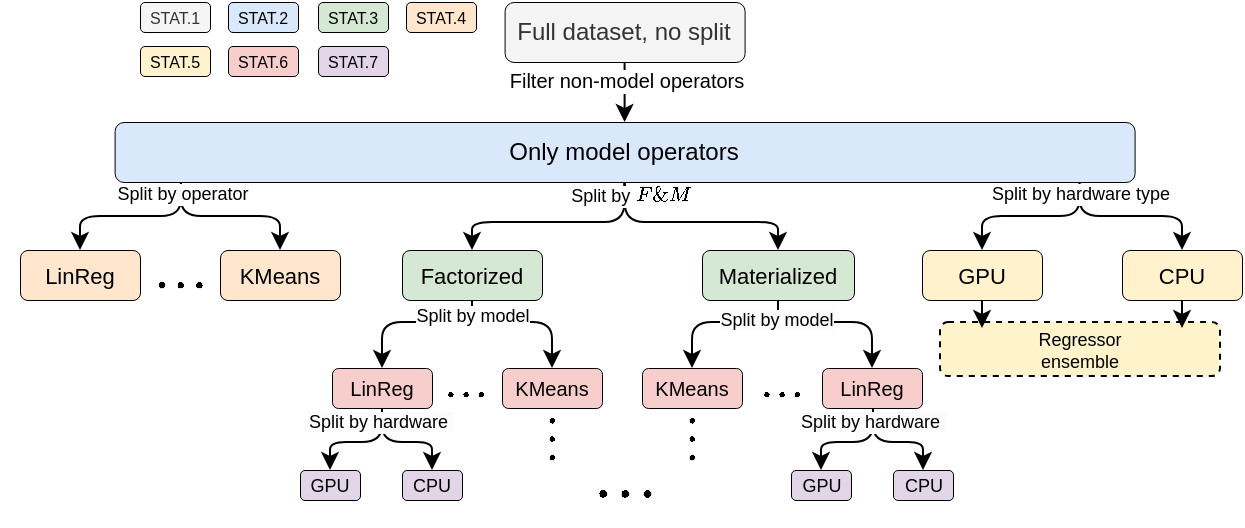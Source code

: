 <mxfile>
    <diagram id="trs140lMoVNk6_UFLpw0" name="Page-1">
        <mxGraphModel dx="1178" dy="910" grid="1" gridSize="10" guides="1" tooltips="1" connect="1" arrows="1" fold="1" page="1" pageScale="1" pageWidth="827" pageHeight="1169" math="1" shadow="0">
            <root>
                <mxCell id="0"/>
                <mxCell id="1" parent="0"/>
                <mxCell id="216" value="\(\boldsymbol{\vdots}\)" style="text;html=1;align=center;verticalAlign=middle;resizable=0;points=[];autosize=1;strokeColor=none;fillColor=none;fontSize=19;" vertex="1" parent="1">
                    <mxGeometry x="341.0" y="726" width="210" height="40" as="geometry"/>
                </mxCell>
                <mxCell id="139" value="\(\boldsymbol{\ldots}\)" style="text;html=1;align=center;verticalAlign=middle;resizable=0;points=[];autosize=1;strokeColor=none;fillColor=none;fontSize=13;" parent="1" vertex="1">
                    <mxGeometry x="258.0" y="708" width="150" height="30" as="geometry"/>
                </mxCell>
                <mxCell id="191" value="\(\boldsymbol{\ldots}\)" style="text;html=1;align=center;verticalAlign=middle;resizable=0;points=[];autosize=1;strokeColor=none;fillColor=none;fontSize=13;" vertex="1" parent="1">
                    <mxGeometry x="416.0" y="708" width="150" height="30" as="geometry"/>
                </mxCell>
                <mxCell id="204" value="\(\boldsymbol{\ldots}\)" style="text;html=1;align=center;verticalAlign=middle;resizable=0;points=[];autosize=1;strokeColor=none;fillColor=none;fontSize=19;" vertex="1" parent="1">
                    <mxGeometry x="307.3" y="751.5" width="210" height="40" as="geometry"/>
                </mxCell>
                <mxCell id="192" value="\(\boldsymbol{\ldots}\)" style="text;html=1;align=center;verticalAlign=middle;resizable=0;points=[];autosize=1;strokeColor=none;fillColor=none;fontSize=16;" vertex="1" parent="1">
                    <mxGeometry x="100.3" y="651.5" width="180" height="30" as="geometry"/>
                </mxCell>
                <mxCell id="197" value="Regressor &lt;br&gt;ensemble" style="rounded=1;whiteSpace=wrap;html=1;fontSize=9;fillColor=#FFF3CC;strokeColor=default;dashed=1;" vertex="1" parent="1">
                    <mxGeometry x="570" y="690" width="140" height="27" as="geometry"/>
                </mxCell>
                <mxCell id="123" value="" style="edgeStyle=none;html=1;rounded=1;" parent="1" source="110" target="122" edge="1">
                    <mxGeometry relative="1" as="geometry"/>
                </mxCell>
                <mxCell id="214" value="Filter non-model operators" style="edgeLabel;html=1;align=center;verticalAlign=middle;resizable=0;points=[];fontSize=10;" vertex="1" connectable="0" parent="123">
                    <mxGeometry x="-0.403" relative="1" as="geometry">
                        <mxPoint as="offset"/>
                    </mxGeometry>
                </mxCell>
                <mxCell id="110" value="Full dataset, no split" style="rounded=1;whiteSpace=wrap;html=1;fillColor=#f5f5f5;fontColor=#333333;strokeColor=#000000;strokeWidth=0.5;" parent="1" vertex="1">
                    <mxGeometry x="352.3" y="530" width="120" height="30" as="geometry"/>
                </mxCell>
                <mxCell id="114" value="Factorized" style="whiteSpace=wrap;html=1;rounded=1;fontSize=11;container=0;fillColor=#d5e8d4;strokeColor=#000000;strokeWidth=0.5;" parent="1" vertex="1">
                    <mxGeometry x="301.0" y="654" width="70" height="25" as="geometry"/>
                </mxCell>
                <mxCell id="120" value="Materialized" style="whiteSpace=wrap;html=1;rounded=1;fontSize=11;container=0;fillColor=#d5e8d4;strokeColor=#000000;strokeWidth=0.5;" parent="1" vertex="1">
                    <mxGeometry x="451.0" y="654" width="76" height="25" as="geometry"/>
                </mxCell>
                <mxCell id="135" style="edgeStyle=orthogonalEdgeStyle;html=1;fontSize=9;exitX=0.065;exitY=0.997;exitDx=0;exitDy=0;entryX=0.5;entryY=0;entryDx=0;entryDy=0;rounded=1;exitPerimeter=0;" parent="1" source="122" target="137" edge="1">
                    <mxGeometry relative="1" as="geometry">
                        <mxPoint x="190.3" y="650" as="sourcePoint"/>
                        <mxPoint x="485" y="600" as="targetPoint"/>
                    </mxGeometry>
                </mxCell>
                <mxCell id="170" style="edgeStyle=orthogonalEdgeStyle;html=1;fontSize=9;rounded=1;endArrow=none;endFill=0;exitX=0.5;exitY=1;exitDx=0;exitDy=0;entryX=0.468;entryY=-0.009;entryDx=0;entryDy=0;entryPerimeter=0;" parent="1" source="122" edge="1">
                    <mxGeometry relative="1" as="geometry">
                        <mxPoint x="412.26" y="629.82" as="targetPoint"/>
                    </mxGeometry>
                </mxCell>
                <mxCell id="122" value="Only model operators" style="whiteSpace=wrap;html=1;rounded=1;fillColor=#dae8fc;strokeColor=#000000;strokeWidth=0.5;" parent="1" vertex="1">
                    <mxGeometry x="157.3" y="590" width="510" height="30" as="geometry"/>
                </mxCell>
                <mxCell id="130" style="edgeStyle=orthogonalEdgeStyle;html=1;entryX=0.5;entryY=0;entryDx=0;entryDy=0;rounded=1;exitX=0.5;exitY=1;exitDx=0;exitDy=0;" parent="1" source="122" target="114" edge="1">
                    <mxGeometry relative="1" as="geometry">
                        <mxPoint x="412.514" y="650" as="sourcePoint"/>
                        <Array as="points">
                            <mxPoint x="412" y="640"/>
                            <mxPoint x="336" y="640"/>
                        </Array>
                    </mxGeometry>
                </mxCell>
                <mxCell id="131" style="edgeStyle=orthogonalEdgeStyle;html=1;entryX=0.5;entryY=0;entryDx=0;entryDy=0;rounded=1;exitX=0.5;exitY=1;exitDx=0;exitDy=0;" parent="1" source="122" target="120" edge="1">
                    <mxGeometry relative="1" as="geometry">
                        <mxPoint x="412.514" y="650" as="sourcePoint"/>
                        <Array as="points">
                            <mxPoint x="412" y="640"/>
                            <mxPoint x="489" y="640"/>
                        </Array>
                    </mxGeometry>
                </mxCell>
                <mxCell id="186" value="Split by \(F \&amp;amp; M\)" style="edgeLabel;html=1;align=center;verticalAlign=middle;resizable=0;points=[];fontSize=9;" vertex="1" connectable="0" parent="131">
                    <mxGeometry x="-0.798" y="2" relative="1" as="geometry">
                        <mxPoint y="-4" as="offset"/>
                    </mxGeometry>
                </mxCell>
                <mxCell id="140" style="edgeStyle=orthogonalEdgeStyle;html=1;fontSize=9;exitX=0.065;exitY=1.002;exitDx=0;exitDy=0;entryX=0.5;entryY=0;entryDx=0;entryDy=0;rounded=1;exitPerimeter=0;" parent="1" source="122" target="138" edge="1">
                    <mxGeometry relative="1" as="geometry">
                        <mxPoint x="190.3" y="650" as="sourcePoint"/>
                        <mxPoint x="445" y="625" as="targetPoint"/>
                    </mxGeometry>
                </mxCell>
                <mxCell id="188" value="Split by operator" style="edgeLabel;html=1;align=center;verticalAlign=middle;resizable=0;points=[];fontSize=9;" vertex="1" connectable="0" parent="140">
                    <mxGeometry x="-0.854" relative="1" as="geometry">
                        <mxPoint as="offset"/>
                    </mxGeometry>
                </mxCell>
                <mxCell id="142" style="edgeStyle=orthogonalEdgeStyle;html=1;fontSize=9;exitX=0.946;exitY=1.008;exitDx=0;exitDy=0;entryX=0.5;entryY=0;entryDx=0;entryDy=0;rounded=1;exitPerimeter=0;" parent="1" source="122" target="143" edge="1">
                    <mxGeometry relative="1" as="geometry">
                        <mxPoint x="641.0" y="650.33" as="sourcePoint"/>
                        <mxPoint x="901.7" y="600.08" as="targetPoint"/>
                    </mxGeometry>
                </mxCell>
                <mxCell id="196" style="edgeStyle=none;html=1;entryX=0.5;entryY=0;entryDx=0;entryDy=0;fontSize=9;endArrow=classic;endFill=1;jumpSize=6;strokeWidth=1;" edge="1" parent="1" source="143" target="195">
                    <mxGeometry relative="1" as="geometry"/>
                </mxCell>
                <mxCell id="143" value="CPU" style="whiteSpace=wrap;html=1;rounded=1;fontSize=11;container=0;fillColor=#fff2cc;strokeColor=#000000;strokeWidth=0.5;" parent="1" vertex="1">
                    <mxGeometry x="661" y="654" width="60" height="25" as="geometry"/>
                </mxCell>
                <mxCell id="194" value="" style="edgeStyle=none;html=1;fontSize=9;endArrow=classic;endFill=1;entryX=0.5;entryY=0;entryDx=0;entryDy=0;jumpSize=6;strokeWidth=1;" edge="1" parent="1" source="144" target="193">
                    <mxGeometry relative="1" as="geometry"/>
                </mxCell>
                <mxCell id="144" value="GPU" style="whiteSpace=wrap;html=1;rounded=1;fontSize=11;container=0;fillColor=#fff2cc;strokeColor=#000000;strokeWidth=0.5;" parent="1" vertex="1">
                    <mxGeometry x="561" y="654" width="60" height="25" as="geometry"/>
                </mxCell>
                <mxCell id="146" style="edgeStyle=orthogonalEdgeStyle;html=1;fontSize=9;exitX=0.946;exitY=1.023;exitDx=0;exitDy=0;entryX=0.5;entryY=0;entryDx=0;entryDy=0;rounded=1;exitPerimeter=0;" parent="1" source="122" target="144" edge="1">
                    <mxGeometry relative="1" as="geometry">
                        <mxPoint x="641.0" y="650.33" as="sourcePoint"/>
                        <mxPoint x="861.7" y="625.08" as="targetPoint"/>
                    </mxGeometry>
                </mxCell>
                <mxCell id="187" value="Split by hardware type" style="edgeLabel;html=1;align=center;verticalAlign=middle;resizable=0;points=[];fontSize=9;" vertex="1" connectable="0" parent="146">
                    <mxGeometry x="-0.872" relative="1" as="geometry">
                        <mxPoint as="offset"/>
                    </mxGeometry>
                </mxCell>
                <mxCell id="150" style="edgeStyle=orthogonalEdgeStyle;html=1;fontSize=10;entryX=0.5;entryY=0;entryDx=0;entryDy=0;startArrow=none;rounded=1;exitX=0.5;exitY=1;exitDx=0;exitDy=0;" parent="1" source="114" target="151" edge="1">
                    <mxGeometry relative="1" as="geometry">
                        <mxPoint x="336.007" y="726" as="sourcePoint"/>
                        <mxPoint x="-16.8" y="709.75" as="targetPoint"/>
                        <Array as="points">
                            <mxPoint x="336" y="690"/>
                            <mxPoint x="376" y="690"/>
                        </Array>
                    </mxGeometry>
                </mxCell>
                <mxCell id="151" value="KMeans" style="whiteSpace=wrap;html=1;rounded=1;fontSize=10;fillColor=#f8cecc;strokeColor=#000000;strokeWidth=0.5;" parent="1" vertex="1">
                    <mxGeometry x="351.0" y="713" width="50" height="20" as="geometry"/>
                </mxCell>
                <mxCell id="152" value="LinReg" style="whiteSpace=wrap;html=1;rounded=1;fontSize=10;fillColor=#f8cecc;strokeColor=#000000;strokeWidth=0.5;" parent="1" vertex="1">
                    <mxGeometry x="266.0" y="713" width="50" height="20" as="geometry"/>
                </mxCell>
                <mxCell id="154" style="edgeStyle=orthogonalEdgeStyle;html=1;fontSize=10;entryX=0.5;entryY=0;entryDx=0;entryDy=0;rounded=1;exitX=0.5;exitY=1;exitDx=0;exitDy=0;" parent="1" source="114" target="152" edge="1">
                    <mxGeometry relative="1" as="geometry">
                        <mxPoint x="336" y="726" as="sourcePoint"/>
                        <mxPoint x="-56.8" y="714.75" as="targetPoint"/>
                        <Array as="points">
                            <mxPoint x="336" y="690"/>
                            <mxPoint x="291" y="690"/>
                        </Array>
                    </mxGeometry>
                </mxCell>
                <mxCell id="189" value="Split by model" style="edgeLabel;html=1;align=center;verticalAlign=middle;resizable=0;points=[];fontSize=9;" vertex="1" connectable="0" parent="154">
                    <mxGeometry x="-0.808" relative="1" as="geometry">
                        <mxPoint as="offset"/>
                    </mxGeometry>
                </mxCell>
                <mxCell id="156" style="edgeStyle=orthogonalEdgeStyle;html=1;fontSize=10;entryX=0.5;entryY=0;entryDx=0;entryDy=0;rounded=1;exitX=0.5;exitY=1;exitDx=0;exitDy=0;" parent="1" source="120" target="157" edge="1">
                    <mxGeometry relative="1" as="geometry">
                        <mxPoint x="489.0" y="726" as="sourcePoint"/>
                        <mxPoint x="101.2" y="689.75" as="targetPoint"/>
                        <Array as="points">
                            <mxPoint x="489" y="690"/>
                            <mxPoint x="446" y="690"/>
                        </Array>
                    </mxGeometry>
                </mxCell>
                <mxCell id="157" value="KMeans" style="whiteSpace=wrap;html=1;rounded=1;fontSize=10;fillColor=#f8cecc;strokeColor=#000000;strokeWidth=0.5;" parent="1" vertex="1">
                    <mxGeometry x="421.0" y="713" width="50" height="20" as="geometry"/>
                </mxCell>
                <mxCell id="158" value="LinReg" style="whiteSpace=wrap;html=1;rounded=1;fontSize=10;fillColor=#f8cecc;strokeColor=#000000;strokeWidth=0.5;" parent="1" vertex="1">
                    <mxGeometry x="511" y="713" width="50" height="20" as="geometry"/>
                </mxCell>
                <mxCell id="160" style="edgeStyle=orthogonalEdgeStyle;html=1;fontSize=10;entryX=0.5;entryY=0;entryDx=0;entryDy=0;rounded=1;exitX=0.5;exitY=1;exitDx=0;exitDy=0;" parent="1" source="120" target="158" edge="1">
                    <mxGeometry relative="1" as="geometry">
                        <mxPoint x="489.0" y="726" as="sourcePoint"/>
                        <mxPoint x="61.2" y="714.75" as="targetPoint"/>
                        <Array as="points">
                            <mxPoint x="489" y="690"/>
                            <mxPoint x="536" y="690"/>
                        </Array>
                    </mxGeometry>
                </mxCell>
                <mxCell id="190" value="&lt;span style=&quot;background-color: rgb(251, 251, 251);&quot;&gt;Split by model&lt;/span&gt;" style="edgeLabel;html=1;align=center;verticalAlign=middle;resizable=0;points=[];fontSize=9;" vertex="1" connectable="0" parent="160">
                    <mxGeometry x="-0.764" y="-1" relative="1" as="geometry">
                        <mxPoint as="offset"/>
                    </mxGeometry>
                </mxCell>
                <mxCell id="137" value="KMeans" style="whiteSpace=wrap;html=1;rounded=1;fontSize=11;fillColor=#ffe6cc;strokeColor=#000000;strokeWidth=0.5;" parent="1" vertex="1">
                    <mxGeometry x="210" y="654" width="60" height="25" as="geometry"/>
                </mxCell>
                <mxCell id="138" value="LinReg" style="whiteSpace=wrap;html=1;rounded=1;fontSize=11;fillColor=#ffe6cc;strokeColor=#000000;strokeWidth=0.5;" parent="1" vertex="1">
                    <mxGeometry x="110" y="654" width="60" height="25" as="geometry"/>
                </mxCell>
                <mxCell id="174" style="edgeStyle=orthogonalEdgeStyle;html=1;fontSize=9;exitX=0.5;exitY=1;exitDx=0;exitDy=0;entryX=0.5;entryY=0;entryDx=0;entryDy=0;rounded=1;" edge="1" parent="1" source="152" target="175">
                    <mxGeometry relative="1" as="geometry">
                        <mxPoint x="291.0" y="793.0" as="sourcePoint"/>
                        <mxPoint x="551.7" y="739.75" as="targetPoint"/>
                        <Array as="points">
                            <mxPoint x="291" y="750"/>
                            <mxPoint x="316" y="750"/>
                        </Array>
                    </mxGeometry>
                </mxCell>
                <mxCell id="175" value="CPU" style="whiteSpace=wrap;html=1;rounded=1;fontSize=9;container=0;fillColor=#e1d5e7;strokeColor=#000000;strokeWidth=0.5;" vertex="1" parent="1">
                    <mxGeometry x="301.0" y="764" width="30" height="15" as="geometry"/>
                </mxCell>
                <mxCell id="176" value="GPU" style="whiteSpace=wrap;html=1;rounded=1;fontSize=9;container=0;fillColor=#e1d5e7;strokeColor=#000000;strokeWidth=0.5;" vertex="1" parent="1">
                    <mxGeometry x="250.0" y="764" width="30" height="15" as="geometry"/>
                </mxCell>
                <mxCell id="177" value="&lt;span style=&quot;color: rgb(0, 0, 0); font-family: Helvetica; font-size: 9px; font-style: normal; font-variant-ligatures: normal; font-variant-caps: normal; font-weight: 400; letter-spacing: normal; orphans: 2; text-align: center; text-indent: 0px; text-transform: none; widows: 2; word-spacing: 0px; -webkit-text-stroke-width: 0px; background-color: rgb(251, 251, 251); text-decoration-thickness: initial; text-decoration-style: initial; text-decoration-color: initial; float: none; display: inline !important;&quot;&gt;Split by hardware&amp;nbsp;&lt;/span&gt;" style="edgeStyle=orthogonalEdgeStyle;html=1;fontSize=9;exitX=0.5;exitY=1;exitDx=0;exitDy=0;entryX=0.5;entryY=0;entryDx=0;entryDy=0;rounded=1;" edge="1" parent="1" source="152" target="176">
                    <mxGeometry x="-0.754" y="-1" relative="1" as="geometry">
                        <mxPoint x="291.0" y="793.0" as="sourcePoint"/>
                        <mxPoint x="511.7" y="764.75" as="targetPoint"/>
                        <Array as="points">
                            <mxPoint x="291" y="750"/>
                            <mxPoint x="265" y="750"/>
                        </Array>
                        <mxPoint as="offset"/>
                    </mxGeometry>
                </mxCell>
                <mxCell id="193" value="" style="shape=image;verticalLabelPosition=bottom;labelBackgroundColor=default;verticalAlign=top;aspect=fixed;imageAspect=0;image=https://cdn-icons-png.freepik.com/512/2103/2103601.png;" vertex="1" parent="1">
                    <mxGeometry x="581" y="693" width="20" height="20" as="geometry"/>
                </mxCell>
                <mxCell id="195" value="" style="shape=image;verticalLabelPosition=bottom;labelBackgroundColor=default;verticalAlign=top;aspect=fixed;imageAspect=0;image=https://cdn-icons-png.freepik.com/512/2103/2103601.png;" vertex="1" parent="1">
                    <mxGeometry x="681" y="693" width="20" height="20" as="geometry"/>
                </mxCell>
                <mxCell id="200" style="edgeStyle=orthogonalEdgeStyle;html=1;fontSize=9;exitX=0.5;exitY=1;exitDx=0;exitDy=0;entryX=0.5;entryY=0;entryDx=0;entryDy=0;rounded=1;" edge="1" parent="1" target="201">
                    <mxGeometry relative="1" as="geometry">
                        <mxPoint x="536.5" y="733" as="sourcePoint"/>
                        <mxPoint x="797.2" y="739.75" as="targetPoint"/>
                        <Array as="points">
                            <mxPoint x="536.5" y="750"/>
                            <mxPoint x="561.5" y="750"/>
                        </Array>
                    </mxGeometry>
                </mxCell>
                <mxCell id="201" value="CPU" style="whiteSpace=wrap;html=1;rounded=1;fontSize=9;container=0;fillColor=#e1d5e7;strokeColor=#000000;strokeWidth=0.5;" vertex="1" parent="1">
                    <mxGeometry x="546.5" y="764" width="30" height="15" as="geometry"/>
                </mxCell>
                <mxCell id="202" value="GPU" style="whiteSpace=wrap;html=1;rounded=1;fontSize=9;container=0;fillColor=#e1d5e7;strokeColor=#000000;strokeWidth=0.5;" vertex="1" parent="1">
                    <mxGeometry x="495.5" y="764" width="30" height="15" as="geometry"/>
                </mxCell>
                <mxCell id="203" value="&lt;span style=&quot;color: rgb(0, 0, 0); font-family: Helvetica; font-size: 9px; font-style: normal; font-variant-ligatures: normal; font-variant-caps: normal; font-weight: 400; letter-spacing: normal; orphans: 2; text-align: center; text-indent: 0px; text-transform: none; widows: 2; word-spacing: 0px; -webkit-text-stroke-width: 0px; background-color: rgb(251, 251, 251); text-decoration-thickness: initial; text-decoration-style: initial; text-decoration-color: initial; float: none; display: inline !important;&quot;&gt;Split by hardware&amp;nbsp;&lt;/span&gt;" style="edgeStyle=orthogonalEdgeStyle;html=1;fontSize=9;exitX=0.5;exitY=1;exitDx=0;exitDy=0;entryX=0.5;entryY=0;entryDx=0;entryDy=0;rounded=1;" edge="1" parent="1" target="202">
                    <mxGeometry x="-0.754" y="-1" relative="1" as="geometry">
                        <mxPoint x="536.5" y="733" as="sourcePoint"/>
                        <mxPoint x="757.2" y="764.75" as="targetPoint"/>
                        <Array as="points">
                            <mxPoint x="536.5" y="750"/>
                            <mxPoint x="510.5" y="750"/>
                        </Array>
                        <mxPoint as="offset"/>
                    </mxGeometry>
                </mxCell>
                <mxCell id="207" value="STAT.1" style="rounded=1;whiteSpace=wrap;html=1;fontSize=8;fillColor=#f5f5f5;fontColor=#333333;strokeColor=#000000;strokeWidth=0.5;" vertex="1" parent="1">
                    <mxGeometry x="170" y="530" width="35" height="15" as="geometry"/>
                </mxCell>
                <mxCell id="208" value="STAT.5" style="rounded=1;whiteSpace=wrap;html=1;fontSize=8;fillColor=#fff2cc;strokeColor=#000000;strokeWidth=0.5;" vertex="1" parent="1">
                    <mxGeometry x="170" y="552" width="35" height="15" as="geometry"/>
                </mxCell>
                <mxCell id="209" value="STAT.2" style="rounded=1;whiteSpace=wrap;html=1;fontSize=8;fillColor=#dae8fc;strokeColor=#000000;strokeWidth=0.5;" vertex="1" parent="1">
                    <mxGeometry x="214" y="530" width="35" height="15" as="geometry"/>
                </mxCell>
                <mxCell id="210" value="STAT.6" style="rounded=1;whiteSpace=wrap;html=1;fontSize=8;fillColor=#f8cecc;strokeColor=#000000;strokeWidth=0.5;" vertex="1" parent="1">
                    <mxGeometry x="214" y="552" width="35" height="15" as="geometry"/>
                </mxCell>
                <mxCell id="211" value="STAT.3" style="rounded=1;whiteSpace=wrap;html=1;fontSize=8;fillColor=#d5e8d4;strokeColor=#000000;strokeWidth=0.5;" vertex="1" parent="1">
                    <mxGeometry x="259" y="530" width="35" height="15" as="geometry"/>
                </mxCell>
                <mxCell id="212" value="STAT.7" style="rounded=1;whiteSpace=wrap;html=1;fontSize=8;fillColor=#e1d5e7;strokeColor=#000000;strokeWidth=0.5;" vertex="1" parent="1">
                    <mxGeometry x="259" y="552" width="35" height="15" as="geometry"/>
                </mxCell>
                <mxCell id="213" value="STAT.4" style="rounded=1;whiteSpace=wrap;html=1;fontSize=8;fillColor=#ffe6cc;strokeColor=#000000;strokeWidth=0.5;" vertex="1" parent="1">
                    <mxGeometry x="303" y="530" width="35" height="15" as="geometry"/>
                </mxCell>
                <mxCell id="215" value="\(\boldsymbol{\vdots}\)" style="text;html=1;align=center;verticalAlign=middle;resizable=0;points=[];autosize=1;strokeColor=none;fillColor=none;fontSize=19;" vertex="1" parent="1">
                    <mxGeometry x="271.0" y="726" width="210" height="40" as="geometry"/>
                </mxCell>
            </root>
        </mxGraphModel>
    </diagram>
</mxfile>